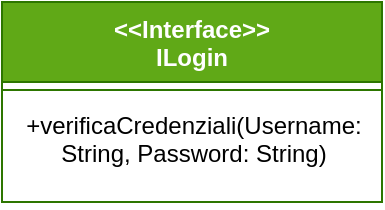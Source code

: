 <mxfile version="21.3.4" type="github">
  <diagram id="C5RBs43oDa-KdzZeNtuy" name="Page-1">
    <mxGraphModel dx="435" dy="751" grid="1" gridSize="10" guides="1" tooltips="1" connect="1" arrows="1" fold="1" page="1" pageScale="1" pageWidth="827" pageHeight="1169" math="0" shadow="0">
      <root>
        <mxCell id="WIyWlLk6GJQsqaUBKTNV-0" />
        <mxCell id="WIyWlLk6GJQsqaUBKTNV-1" parent="WIyWlLk6GJQsqaUBKTNV-0" />
        <mxCell id="NNcABHQYxQ4hnqjQtVcY-4" value="&amp;lt;&amp;lt;Interface&amp;gt;&amp;gt;&lt;br&gt;ILogin" style="swimlane;fontStyle=1;align=center;verticalAlign=top;childLayout=stackLayout;horizontal=1;startSize=40;horizontalStack=0;resizeParent=1;resizeParentMax=0;resizeLast=0;collapsible=1;marginBottom=0;whiteSpace=wrap;html=1;fillColor=#60a917;fontColor=#ffffff;strokeColor=#2D7600;" parent="WIyWlLk6GJQsqaUBKTNV-1" vertex="1">
          <mxGeometry x="240" y="140" width="190" height="100" as="geometry" />
        </mxCell>
        <mxCell id="NNcABHQYxQ4hnqjQtVcY-6" value="" style="line;strokeWidth=1;fillColor=none;align=left;verticalAlign=middle;spacingTop=-1;spacingLeft=3;spacingRight=3;rotatable=0;labelPosition=right;points=[];portConstraint=eastwest;strokeColor=inherit;" parent="NNcABHQYxQ4hnqjQtVcY-4" vertex="1">
          <mxGeometry y="40" width="190" height="8" as="geometry" />
        </mxCell>
        <mxCell id="NNcABHQYxQ4hnqjQtVcY-7" value="&lt;div align=&quot;center&quot;&gt;+verificaCredenziali(Username: String, Password: String)&lt;br&gt;&lt;/div&gt;&lt;br&gt;&lt;span style=&quot;white-space: pre;&quot;&gt;	&lt;/span&gt;" style="text;strokeColor=none;fillColor=none;align=left;verticalAlign=top;spacingLeft=4;spacingRight=4;overflow=hidden;rotatable=0;points=[[0,0.5],[1,0.5]];portConstraint=eastwest;whiteSpace=wrap;html=1;" parent="NNcABHQYxQ4hnqjQtVcY-4" vertex="1">
          <mxGeometry y="48" width="190" height="52" as="geometry" />
        </mxCell>
      </root>
    </mxGraphModel>
  </diagram>
</mxfile>

